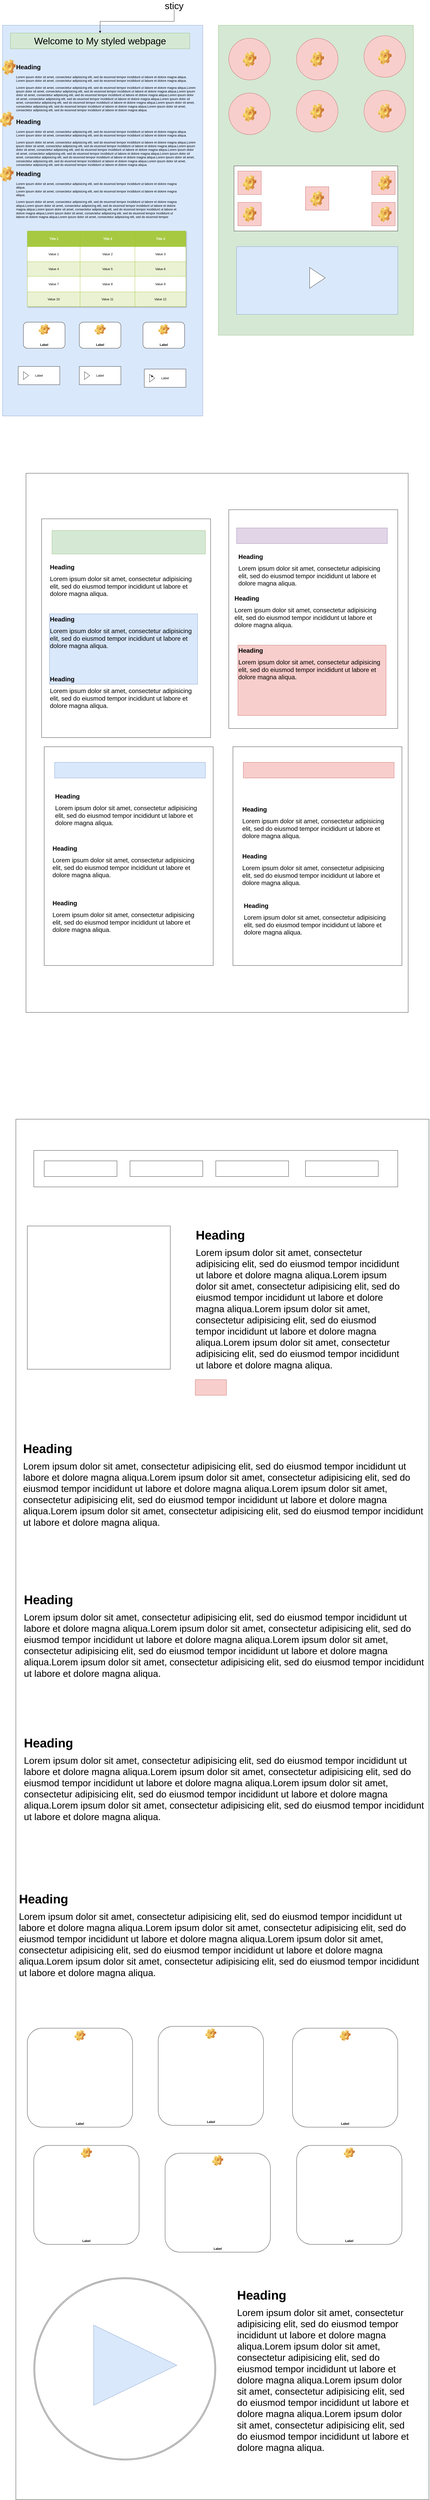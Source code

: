 <mxfile version="24.8.3">
  <diagram name="Страница — 1" id="HoLshnCDDDH5uAc-GFAD">
    <mxGraphModel dx="7170" dy="3900" grid="1" gridSize="10" guides="1" tooltips="1" connect="1" arrows="1" fold="1" page="1" pageScale="1" pageWidth="827" pageHeight="1169" math="0" shadow="0">
      <root>
        <mxCell id="0" />
        <mxCell id="1" parent="0" />
        <mxCell id="HFtfVX_ovQ1HP7ZbWY39-1" value="" style="rounded=0;whiteSpace=wrap;html=1;fillColor=#dae8fc;strokeColor=#6c8ebf;" parent="1" vertex="1">
          <mxGeometry x="30" y="120" width="770" height="1500" as="geometry" />
        </mxCell>
        <mxCell id="HFtfVX_ovQ1HP7ZbWY39-2" value="&lt;font style=&quot;font-size: 36px;&quot;&gt;Welcome to My styled webpage&lt;/font&gt;" style="rounded=0;whiteSpace=wrap;html=1;fillColor=#d5e8d4;strokeColor=#82b366;" parent="1" vertex="1">
          <mxGeometry x="60" y="150" width="690" height="60" as="geometry" />
        </mxCell>
        <mxCell id="HFtfVX_ovQ1HP7ZbWY39-3" value="&lt;h1 style=&quot;margin-top: 0px;&quot;&gt;Heading&lt;/h1&gt;&lt;p&gt;Lorem ipsum dolor sit amet, consectetur adipisicing elit, sed do eiusmod tempor incididunt ut labore et dolore magna aliqua.&lt;br&gt;Lorem ipsum dolor sit amet, consectetur adipisicing elit, sed do eiusmod tempor incididunt ut labore et dolore magna aliqua.&lt;/p&gt;&lt;p&gt;Lorem ipsum dolor sit amet, consectetur adipisicing elit, sed do eiusmod tempor incididunt ut labore et dolore magna aliqua.&lt;span style=&quot;background-color: initial;&quot;&gt;Lorem ipsum dolor sit amet, consectetur adipisicing elit, sed do eiusmod tempor incididunt ut labore et dolore magna aliqua.&lt;/span&gt;&lt;span style=&quot;background-color: initial;&quot;&gt;Lorem ipsum dolor sit amet, consectetur adipisicing elit, sed do eiusmod tempor incididunt ut labore et dolore magna aliqua.&lt;/span&gt;&lt;span style=&quot;background-color: initial;&quot;&gt;Lorem ipsum dolor sit amet, consectetur adipisicing elit, sed do eiusmod tempor incididunt ut labore et dolore magna aliqua.&lt;/span&gt;&lt;span style=&quot;background-color: initial;&quot;&gt;Lorem ipsum dolor sit amet, consectetur adipisicing elit, sed do eiusmod tempor incididunt ut labore et dolore magna aliqua.&lt;/span&gt;&lt;span style=&quot;background-color: initial;&quot;&gt;Lorem ipsum dolor sit amet, consectetur adipisicing elit, sed do eiusmod tempor incididunt ut labore et dolore magna aliqua.&lt;/span&gt;&lt;span style=&quot;background-color: initial;&quot;&gt;Lorem ipsum dolor sit amet, consectetur adipisicing elit, sed do eiusmod tempor incididunt ut labore et dolore magna aliqua.&lt;/span&gt;&lt;/p&gt;" style="text;html=1;whiteSpace=wrap;overflow=hidden;rounded=0;" parent="1" vertex="1">
          <mxGeometry x="80" y="260" width="700" height="190" as="geometry" />
        </mxCell>
        <mxCell id="HFtfVX_ovQ1HP7ZbWY39-4" value="&lt;h1 style=&quot;margin-top: 0px;&quot;&gt;Heading&lt;/h1&gt;&lt;p&gt;Lorem ipsum dolor sit amet, consectetur adipisicing elit, sed do eiusmod tempor incididunt ut labore et dolore magna aliqua.&lt;br&gt;Lorem ipsum dolor sit amet, consectetur adipisicing elit, sed do eiusmod tempor incididunt ut labore et dolore magna aliqua.&lt;/p&gt;&lt;p&gt;Lorem ipsum dolor sit amet, consectetur adipisicing elit, sed do eiusmod tempor incididunt ut labore et dolore magna aliqua.&lt;span style=&quot;background-color: initial;&quot;&gt;Lorem ipsum dolor sit amet, consectetur adipisicing elit, sed do eiusmod tempor incididunt ut labore et dolore magna aliqua.&lt;/span&gt;&lt;span style=&quot;background-color: initial;&quot;&gt;Lorem ipsum dolor sit amet, consectetur adipisicing elit, sed do eiusmod tempor incididunt ut labore et dolore magna aliqua.&lt;/span&gt;&lt;span style=&quot;background-color: initial;&quot;&gt;Lorem ipsum dolor sit amet, consectetur adipisicing elit, sed do eiusmod tempor incididunt ut labore et dolore magna aliqua.&lt;/span&gt;&lt;span style=&quot;background-color: initial;&quot;&gt;Lorem ipsum dolor sit amet, consectetur adipisicing elit, sed do eiusmod tempor incididunt ut labore et dolore magna aliqua.&lt;/span&gt;&lt;span style=&quot;background-color: initial;&quot;&gt;Lorem ipsum dolor sit amet, consectetur adipisicing elit, sed do eiusmod tempor incididunt ut labore et dolore magna aliqua.&lt;/span&gt;&lt;span style=&quot;background-color: initial;&quot;&gt;Lorem ipsum dolor sit amet, consectetur adipisicing elit, sed do eiusmod tempor incididunt ut labore et dolore magna aliqua.&lt;/span&gt;&lt;/p&gt;" style="text;html=1;whiteSpace=wrap;overflow=hidden;rounded=0;" parent="1" vertex="1">
          <mxGeometry x="80" y="470" width="700" height="190" as="geometry" />
        </mxCell>
        <mxCell id="HFtfVX_ovQ1HP7ZbWY39-5" value="&lt;h1 style=&quot;margin-top: 0px;&quot;&gt;Heading&lt;/h1&gt;&lt;p&gt;Lorem ipsum dolor sit amet, consectetur adipisicing elit, sed do eiusmod tempor incididunt ut labore et dolore magna aliqua.&lt;br&gt;Lorem ipsum dolor sit amet, consectetur adipisicing elit, sed do eiusmod tempor incididunt ut labore et dolore magna aliqua.&lt;/p&gt;&lt;p&gt;Lorem ipsum dolor sit amet, consectetur adipisicing elit, sed do eiusmod tempor incididunt ut labore et dolore magna aliqua.&lt;span style=&quot;background-color: initial;&quot;&gt;Lorem ipsum dolor sit amet, consectetur adipisicing elit, sed do eiusmod tempor incididunt ut labore et dolore magna aliqua.&lt;/span&gt;&lt;span style=&quot;background-color: initial;&quot;&gt;Lorem ipsum dolor sit amet, consectetur adipisicing elit, sed do eiusmod tempor incididunt ut labore et dolore magna aliqua.&lt;/span&gt;&lt;span style=&quot;background-color: initial;&quot;&gt;Lorem ipsum dolor sit amet, consectetur adipisicing elit, sed do eiusmod tempor incididunt ut labore et dolore magna aliqua.&lt;/span&gt;&lt;span style=&quot;background-color: initial;&quot;&gt;Lorem ipsum dolor sit amet, consectetur adipisicing elit, sed do eiusmod tempor incididunt ut labore et dolore magna aliqua.&lt;/span&gt;&lt;span style=&quot;background-color: initial;&quot;&gt;Lorem ipsum dolor sit amet, consectetur adipisicing elit, sed do eiusmod tempor incididunt ut labore et dolore magna aliqua.&lt;/span&gt;&lt;span style=&quot;background-color: initial;&quot;&gt;Lorem ipsum dolor sit amet, consectetur adipisicing elit, sed do eiusmod tempor incididunt ut labore et dolore magna aliqua.&lt;/span&gt;&lt;/p&gt;" style="text;html=1;whiteSpace=wrap;overflow=hidden;rounded=0;" parent="1" vertex="1">
          <mxGeometry x="80" y="670" width="630" height="190" as="geometry" />
        </mxCell>
        <mxCell id="HFtfVX_ovQ1HP7ZbWY39-6" value="" style="shape=image;html=1;verticalLabelPosition=bottom;verticalAlign=top;imageAspect=1;aspect=fixed;image=img/clipart/Gear_128x128.png" parent="1" vertex="1">
          <mxGeometry x="28" y="250" width="52" height="61" as="geometry" />
        </mxCell>
        <mxCell id="HFtfVX_ovQ1HP7ZbWY39-7" value="" style="shape=image;html=1;verticalLabelPosition=bottom;verticalAlign=top;imageAspect=1;aspect=fixed;image=img/clipart/Gear_128x128.png" parent="1" vertex="1">
          <mxGeometry x="20" y="450" width="52" height="61" as="geometry" />
        </mxCell>
        <mxCell id="HFtfVX_ovQ1HP7ZbWY39-8" value="" style="shape=image;html=1;verticalLabelPosition=bottom;verticalAlign=top;imageAspect=1;aspect=fixed;image=img/clipart/Gear_128x128.png" parent="1" vertex="1">
          <mxGeometry x="20" y="660" width="52" height="61" as="geometry" />
        </mxCell>
        <mxCell id="HFtfVX_ovQ1HP7ZbWY39-9" value="Assets" style="childLayout=tableLayout;recursiveResize=0;strokeColor=#98bf21;fillColor=#A7C942;shadow=1;" parent="1" vertex="1">
          <mxGeometry x="125" y="910" width="610" height="290" as="geometry" />
        </mxCell>
        <mxCell id="HFtfVX_ovQ1HP7ZbWY39-10" style="shape=tableRow;horizontal=0;startSize=0;swimlaneHead=0;swimlaneBody=0;top=0;left=0;bottom=0;right=0;dropTarget=0;collapsible=0;recursiveResize=0;expand=0;fontStyle=0;strokeColor=inherit;fillColor=#ffffff;" parent="HFtfVX_ovQ1HP7ZbWY39-9" vertex="1">
          <mxGeometry width="610" height="60" as="geometry" />
        </mxCell>
        <mxCell id="HFtfVX_ovQ1HP7ZbWY39-11" value="Title 1" style="connectable=0;recursiveResize=0;strokeColor=inherit;fillColor=#A7C942;align=center;fontStyle=1;fontColor=#FFFFFF;html=1;" parent="HFtfVX_ovQ1HP7ZbWY39-10" vertex="1">
          <mxGeometry width="203" height="60" as="geometry">
            <mxRectangle width="203" height="60" as="alternateBounds" />
          </mxGeometry>
        </mxCell>
        <mxCell id="HFtfVX_ovQ1HP7ZbWY39-12" value="Title 2" style="connectable=0;recursiveResize=0;strokeColor=inherit;fillColor=#A7C942;align=center;fontStyle=1;fontColor=#FFFFFF;html=1;" parent="HFtfVX_ovQ1HP7ZbWY39-10" vertex="1">
          <mxGeometry x="203" width="211" height="60" as="geometry">
            <mxRectangle width="211" height="60" as="alternateBounds" />
          </mxGeometry>
        </mxCell>
        <mxCell id="HFtfVX_ovQ1HP7ZbWY39-13" value="Title 3" style="connectable=0;recursiveResize=0;strokeColor=inherit;fillColor=#A7C942;align=center;fontStyle=1;fontColor=#FFFFFF;html=1;" parent="HFtfVX_ovQ1HP7ZbWY39-10" vertex="1">
          <mxGeometry x="414" width="196" height="60" as="geometry">
            <mxRectangle width="196" height="60" as="alternateBounds" />
          </mxGeometry>
        </mxCell>
        <mxCell id="HFtfVX_ovQ1HP7ZbWY39-14" value="" style="shape=tableRow;horizontal=0;startSize=0;swimlaneHead=0;swimlaneBody=0;top=0;left=0;bottom=0;right=0;dropTarget=0;collapsible=0;recursiveResize=0;expand=0;fontStyle=0;strokeColor=inherit;fillColor=#ffffff;" parent="HFtfVX_ovQ1HP7ZbWY39-9" vertex="1">
          <mxGeometry y="60" width="610" height="58" as="geometry" />
        </mxCell>
        <mxCell id="HFtfVX_ovQ1HP7ZbWY39-15" value="Value 1" style="connectable=0;recursiveResize=0;strokeColor=inherit;fillColor=inherit;align=center;whiteSpace=wrap;html=1;" parent="HFtfVX_ovQ1HP7ZbWY39-14" vertex="1">
          <mxGeometry width="203" height="58" as="geometry">
            <mxRectangle width="203" height="58" as="alternateBounds" />
          </mxGeometry>
        </mxCell>
        <mxCell id="HFtfVX_ovQ1HP7ZbWY39-16" value="Value 2" style="connectable=0;recursiveResize=0;strokeColor=inherit;fillColor=inherit;align=center;whiteSpace=wrap;html=1;" parent="HFtfVX_ovQ1HP7ZbWY39-14" vertex="1">
          <mxGeometry x="203" width="211" height="58" as="geometry">
            <mxRectangle width="211" height="58" as="alternateBounds" />
          </mxGeometry>
        </mxCell>
        <mxCell id="HFtfVX_ovQ1HP7ZbWY39-17" value="Value 3" style="connectable=0;recursiveResize=0;strokeColor=inherit;fillColor=inherit;align=center;whiteSpace=wrap;html=1;" parent="HFtfVX_ovQ1HP7ZbWY39-14" vertex="1">
          <mxGeometry x="414" width="196" height="58" as="geometry">
            <mxRectangle width="196" height="58" as="alternateBounds" />
          </mxGeometry>
        </mxCell>
        <mxCell id="HFtfVX_ovQ1HP7ZbWY39-18" value="" style="shape=tableRow;horizontal=0;startSize=0;swimlaneHead=0;swimlaneBody=0;top=0;left=0;bottom=0;right=0;dropTarget=0;collapsible=0;recursiveResize=0;expand=0;fontStyle=1;strokeColor=inherit;fillColor=#EAF2D3;" parent="HFtfVX_ovQ1HP7ZbWY39-9" vertex="1">
          <mxGeometry y="118" width="610" height="56" as="geometry" />
        </mxCell>
        <mxCell id="HFtfVX_ovQ1HP7ZbWY39-19" value="Value 4" style="connectable=0;recursiveResize=0;strokeColor=inherit;fillColor=inherit;whiteSpace=wrap;html=1;" parent="HFtfVX_ovQ1HP7ZbWY39-18" vertex="1">
          <mxGeometry width="203" height="56" as="geometry">
            <mxRectangle width="203" height="56" as="alternateBounds" />
          </mxGeometry>
        </mxCell>
        <mxCell id="HFtfVX_ovQ1HP7ZbWY39-20" value="Value 5" style="connectable=0;recursiveResize=0;strokeColor=inherit;fillColor=inherit;whiteSpace=wrap;html=1;" parent="HFtfVX_ovQ1HP7ZbWY39-18" vertex="1">
          <mxGeometry x="203" width="211" height="56" as="geometry">
            <mxRectangle width="211" height="56" as="alternateBounds" />
          </mxGeometry>
        </mxCell>
        <mxCell id="HFtfVX_ovQ1HP7ZbWY39-21" value="Value 6" style="connectable=0;recursiveResize=0;strokeColor=inherit;fillColor=inherit;whiteSpace=wrap;html=1;" parent="HFtfVX_ovQ1HP7ZbWY39-18" vertex="1">
          <mxGeometry x="414" width="196" height="56" as="geometry">
            <mxRectangle width="196" height="56" as="alternateBounds" />
          </mxGeometry>
        </mxCell>
        <mxCell id="HFtfVX_ovQ1HP7ZbWY39-22" value="" style="shape=tableRow;horizontal=0;startSize=0;swimlaneHead=0;swimlaneBody=0;top=0;left=0;bottom=0;right=0;dropTarget=0;collapsible=0;recursiveResize=0;expand=0;fontStyle=0;strokeColor=inherit;fillColor=#ffffff;" parent="HFtfVX_ovQ1HP7ZbWY39-9" vertex="1">
          <mxGeometry y="174" width="610" height="60" as="geometry" />
        </mxCell>
        <mxCell id="HFtfVX_ovQ1HP7ZbWY39-23" value="Value 7" style="connectable=0;recursiveResize=0;strokeColor=inherit;fillColor=inherit;fontStyle=0;align=center;whiteSpace=wrap;html=1;" parent="HFtfVX_ovQ1HP7ZbWY39-22" vertex="1">
          <mxGeometry width="203" height="60" as="geometry">
            <mxRectangle width="203" height="60" as="alternateBounds" />
          </mxGeometry>
        </mxCell>
        <mxCell id="HFtfVX_ovQ1HP7ZbWY39-24" value="Value 8" style="connectable=0;recursiveResize=0;strokeColor=inherit;fillColor=inherit;fontStyle=0;align=center;whiteSpace=wrap;html=1;" parent="HFtfVX_ovQ1HP7ZbWY39-22" vertex="1">
          <mxGeometry x="203" width="211" height="60" as="geometry">
            <mxRectangle width="211" height="60" as="alternateBounds" />
          </mxGeometry>
        </mxCell>
        <mxCell id="HFtfVX_ovQ1HP7ZbWY39-25" value="Value 9" style="connectable=0;recursiveResize=0;strokeColor=inherit;fillColor=inherit;fontStyle=0;align=center;whiteSpace=wrap;html=1;" parent="HFtfVX_ovQ1HP7ZbWY39-22" vertex="1">
          <mxGeometry x="414" width="196" height="60" as="geometry">
            <mxRectangle width="196" height="60" as="alternateBounds" />
          </mxGeometry>
        </mxCell>
        <mxCell id="HFtfVX_ovQ1HP7ZbWY39-26" value="" style="shape=tableRow;horizontal=0;startSize=0;swimlaneHead=0;swimlaneBody=0;top=0;left=0;bottom=0;right=0;dropTarget=0;collapsible=0;recursiveResize=0;expand=0;fontStyle=1;strokeColor=inherit;fillColor=#EAF2D3;" parent="HFtfVX_ovQ1HP7ZbWY39-9" vertex="1">
          <mxGeometry y="234" width="610" height="56" as="geometry" />
        </mxCell>
        <mxCell id="HFtfVX_ovQ1HP7ZbWY39-27" value="Value 10" style="connectable=0;recursiveResize=0;strokeColor=inherit;fillColor=inherit;whiteSpace=wrap;html=1;" parent="HFtfVX_ovQ1HP7ZbWY39-26" vertex="1">
          <mxGeometry width="203" height="56" as="geometry">
            <mxRectangle width="203" height="56" as="alternateBounds" />
          </mxGeometry>
        </mxCell>
        <mxCell id="HFtfVX_ovQ1HP7ZbWY39-28" value="Value 11" style="connectable=0;recursiveResize=0;strokeColor=inherit;fillColor=inherit;whiteSpace=wrap;html=1;" parent="HFtfVX_ovQ1HP7ZbWY39-26" vertex="1">
          <mxGeometry x="203" width="211" height="56" as="geometry">
            <mxRectangle width="211" height="56" as="alternateBounds" />
          </mxGeometry>
        </mxCell>
        <mxCell id="HFtfVX_ovQ1HP7ZbWY39-29" value="Value 12" style="connectable=0;recursiveResize=0;strokeColor=inherit;fillColor=inherit;whiteSpace=wrap;html=1;" parent="HFtfVX_ovQ1HP7ZbWY39-26" vertex="1">
          <mxGeometry x="414" width="196" height="56" as="geometry">
            <mxRectangle width="196" height="56" as="alternateBounds" />
          </mxGeometry>
        </mxCell>
        <mxCell id="HFtfVX_ovQ1HP7ZbWY39-30" value="Label" style="label;whiteSpace=wrap;html=1;align=center;verticalAlign=bottom;spacingLeft=0;spacingBottom=4;imageAlign=center;imageVerticalAlign=top;image=img/clipart/Gear_128x128.png" parent="1" vertex="1">
          <mxGeometry x="110" y="1260" width="160" height="100" as="geometry" />
        </mxCell>
        <mxCell id="HFtfVX_ovQ1HP7ZbWY39-31" value="Label" style="label;whiteSpace=wrap;html=1;align=center;verticalAlign=bottom;spacingLeft=0;spacingBottom=4;imageAlign=center;imageVerticalAlign=top;image=img/clipart/Gear_128x128.png" parent="1" vertex="1">
          <mxGeometry x="325" y="1260" width="160" height="100" as="geometry" />
        </mxCell>
        <mxCell id="HFtfVX_ovQ1HP7ZbWY39-32" value="Label" style="label;whiteSpace=wrap;html=1;align=center;verticalAlign=bottom;spacingLeft=0;spacingBottom=4;imageAlign=center;imageVerticalAlign=top;image=img/clipart/Gear_128x128.png" parent="1" vertex="1">
          <mxGeometry x="570" y="1260" width="160" height="100" as="geometry" />
        </mxCell>
        <mxCell id="HFtfVX_ovQ1HP7ZbWY39-33" value="Label" style="html=1;whiteSpace=wrap;container=1;recursiveResize=0;collapsible=0;" parent="1" vertex="1">
          <mxGeometry x="90" y="1430" width="160" height="70" as="geometry" />
        </mxCell>
        <mxCell id="HFtfVX_ovQ1HP7ZbWY39-34" value="" style="triangle;html=1;whiteSpace=wrap;" parent="HFtfVX_ovQ1HP7ZbWY39-33" vertex="1">
          <mxGeometry x="20" y="20" width="20" height="30" as="geometry" />
        </mxCell>
        <mxCell id="HFtfVX_ovQ1HP7ZbWY39-35" value="Label" style="html=1;whiteSpace=wrap;container=1;recursiveResize=0;collapsible=0;" parent="1" vertex="1">
          <mxGeometry x="325" y="1430" width="160" height="70" as="geometry" />
        </mxCell>
        <mxCell id="HFtfVX_ovQ1HP7ZbWY39-36" value="" style="triangle;html=1;whiteSpace=wrap;" parent="HFtfVX_ovQ1HP7ZbWY39-35" vertex="1">
          <mxGeometry x="20" y="20" width="20" height="30" as="geometry" />
        </mxCell>
        <mxCell id="HFtfVX_ovQ1HP7ZbWY39-37" value="Label" style="html=1;whiteSpace=wrap;container=1;recursiveResize=0;collapsible=0;" parent="1" vertex="1">
          <mxGeometry x="575" y="1440" width="160" height="70" as="geometry" />
        </mxCell>
        <mxCell id="HFtfVX_ovQ1HP7ZbWY39-38" value="" style="triangle;html=1;whiteSpace=wrap;" parent="HFtfVX_ovQ1HP7ZbWY39-37" vertex="1">
          <mxGeometry x="20" y="20" width="20" height="30" as="geometry" />
        </mxCell>
        <mxCell id="HFtfVX_ovQ1HP7ZbWY39-65" style="edgeStyle=orthogonalEdgeStyle;rounded=0;orthogonalLoop=1;jettySize=auto;html=1;exitX=0.5;exitY=0;exitDx=0;exitDy=0;entryX=0.219;entryY=0.392;entryDx=0;entryDy=0;entryPerimeter=0;" parent="HFtfVX_ovQ1HP7ZbWY39-37" source="HFtfVX_ovQ1HP7ZbWY39-38" target="HFtfVX_ovQ1HP7ZbWY39-37" edge="1">
          <mxGeometry relative="1" as="geometry" />
        </mxCell>
        <mxCell id="HFtfVX_ovQ1HP7ZbWY39-39" value="" style="rounded=0;whiteSpace=wrap;html=1;fillColor=#d5e8d4;strokeColor=#82b366;" parent="1" vertex="1">
          <mxGeometry x="860" y="120" width="750" height="1190" as="geometry" />
        </mxCell>
        <mxCell id="HFtfVX_ovQ1HP7ZbWY39-40" value="" style="ellipse;whiteSpace=wrap;html=1;aspect=fixed;fillColor=#f8cecc;strokeColor=#b85450;" parent="1" vertex="1">
          <mxGeometry x="900" y="170" width="160" height="160" as="geometry" />
        </mxCell>
        <mxCell id="HFtfVX_ovQ1HP7ZbWY39-41" value="" style="ellipse;whiteSpace=wrap;html=1;aspect=fixed;fillColor=#f8cecc;strokeColor=#b85450;" parent="1" vertex="1">
          <mxGeometry x="900" y="380" width="160" height="160" as="geometry" />
        </mxCell>
        <mxCell id="HFtfVX_ovQ1HP7ZbWY39-42" value="" style="ellipse;whiteSpace=wrap;html=1;aspect=fixed;fillColor=#f8cecc;strokeColor=#b85450;" parent="1" vertex="1">
          <mxGeometry x="1160.5" y="170" width="160" height="160" as="geometry" />
        </mxCell>
        <mxCell id="HFtfVX_ovQ1HP7ZbWY39-43" value="" style="ellipse;whiteSpace=wrap;html=1;aspect=fixed;fillColor=#f8cecc;strokeColor=#b85450;" parent="1" vertex="1">
          <mxGeometry x="1420" y="160" width="160" height="160" as="geometry" />
        </mxCell>
        <mxCell id="HFtfVX_ovQ1HP7ZbWY39-44" value="" style="ellipse;whiteSpace=wrap;html=1;aspect=fixed;fillColor=#f8cecc;strokeColor=#b85450;" parent="1" vertex="1">
          <mxGeometry x="1160" y="370" width="160" height="160" as="geometry" />
        </mxCell>
        <mxCell id="HFtfVX_ovQ1HP7ZbWY39-45" value="" style="ellipse;whiteSpace=wrap;html=1;aspect=fixed;fillColor=#f8cecc;strokeColor=#b85450;" parent="1" vertex="1">
          <mxGeometry x="1420" y="370" width="160" height="160" as="geometry" />
        </mxCell>
        <mxCell id="HFtfVX_ovQ1HP7ZbWY39-46" value="" style="shape=image;html=1;verticalLabelPosition=bottom;verticalAlign=top;imageAspect=1;aspect=fixed;image=img/clipart/Gear_128x128.png" parent="1" vertex="1">
          <mxGeometry x="954" y="219.5" width="52" height="61" as="geometry" />
        </mxCell>
        <mxCell id="HFtfVX_ovQ1HP7ZbWY39-47" value="" style="shape=image;html=1;verticalLabelPosition=bottom;verticalAlign=top;imageAspect=1;aspect=fixed;image=img/clipart/Gear_128x128.png" parent="1" vertex="1">
          <mxGeometry x="1214" y="219.5" width="52" height="61" as="geometry" />
        </mxCell>
        <mxCell id="HFtfVX_ovQ1HP7ZbWY39-48" value="" style="shape=image;html=1;verticalLabelPosition=bottom;verticalAlign=top;imageAspect=1;aspect=fixed;image=img/clipart/Gear_128x128.png" parent="1" vertex="1">
          <mxGeometry x="1474" y="210.5" width="52" height="61" as="geometry" />
        </mxCell>
        <mxCell id="HFtfVX_ovQ1HP7ZbWY39-49" value="" style="shape=image;html=1;verticalLabelPosition=bottom;verticalAlign=top;imageAspect=1;aspect=fixed;image=img/clipart/Gear_128x128.png" parent="1" vertex="1">
          <mxGeometry x="954" y="429.5" width="52" height="61" as="geometry" />
        </mxCell>
        <mxCell id="HFtfVX_ovQ1HP7ZbWY39-50" value="" style="shape=image;html=1;verticalLabelPosition=bottom;verticalAlign=top;imageAspect=1;aspect=fixed;image=img/clipart/Gear_128x128.png" parent="1" vertex="1">
          <mxGeometry x="1214" y="419.5" width="52" height="61" as="geometry" />
        </mxCell>
        <mxCell id="HFtfVX_ovQ1HP7ZbWY39-51" value="" style="shape=image;html=1;verticalLabelPosition=bottom;verticalAlign=top;imageAspect=1;aspect=fixed;image=img/clipart/Gear_128x128.png" parent="1" vertex="1">
          <mxGeometry x="1474" y="419.5" width="52" height="61" as="geometry" />
        </mxCell>
        <mxCell id="HFtfVX_ovQ1HP7ZbWY39-52" value="" style="rounded=0;whiteSpace=wrap;html=1;" parent="1" vertex="1">
          <mxGeometry x="920" y="660" width="630" height="250" as="geometry" />
        </mxCell>
        <mxCell id="HFtfVX_ovQ1HP7ZbWY39-53" value="" style="rounded=0;whiteSpace=wrap;html=1;fillColor=#f8cecc;strokeColor=#b85450;" parent="1" vertex="1">
          <mxGeometry x="935" y="680" width="90" height="90" as="geometry" />
        </mxCell>
        <mxCell id="HFtfVX_ovQ1HP7ZbWY39-54" value="" style="rounded=0;whiteSpace=wrap;html=1;fillColor=#f8cecc;strokeColor=#b85450;" parent="1" vertex="1">
          <mxGeometry x="1450" y="680" width="90" height="90" as="geometry" />
        </mxCell>
        <mxCell id="HFtfVX_ovQ1HP7ZbWY39-55" value="" style="rounded=0;whiteSpace=wrap;html=1;fillColor=#f8cecc;strokeColor=#b85450;" parent="1" vertex="1">
          <mxGeometry x="935" y="800" width="90" height="90" as="geometry" />
        </mxCell>
        <mxCell id="HFtfVX_ovQ1HP7ZbWY39-56" value="" style="rounded=0;whiteSpace=wrap;html=1;fillColor=#f8cecc;strokeColor=#b85450;" parent="1" vertex="1">
          <mxGeometry x="1450" y="800" width="90" height="90" as="geometry" />
        </mxCell>
        <mxCell id="HFtfVX_ovQ1HP7ZbWY39-57" value="" style="rounded=0;whiteSpace=wrap;html=1;fillColor=#f8cecc;strokeColor=#b85450;" parent="1" vertex="1">
          <mxGeometry x="1195" y="740" width="90" height="90" as="geometry" />
        </mxCell>
        <mxCell id="HFtfVX_ovQ1HP7ZbWY39-58" value="" style="shape=image;html=1;verticalLabelPosition=bottom;verticalAlign=top;imageAspect=1;aspect=fixed;image=img/clipart/Gear_128x128.png" parent="1" vertex="1">
          <mxGeometry x="954" y="694.5" width="52" height="61" as="geometry" />
        </mxCell>
        <mxCell id="HFtfVX_ovQ1HP7ZbWY39-59" value="" style="shape=image;html=1;verticalLabelPosition=bottom;verticalAlign=top;imageAspect=1;aspect=fixed;image=img/clipart/Gear_128x128.png" parent="1" vertex="1">
          <mxGeometry x="1474" y="694.5" width="52" height="61" as="geometry" />
        </mxCell>
        <mxCell id="HFtfVX_ovQ1HP7ZbWY39-60" value="" style="shape=image;html=1;verticalLabelPosition=bottom;verticalAlign=top;imageAspect=1;aspect=fixed;image=img/clipart/Gear_128x128.png" parent="1" vertex="1">
          <mxGeometry x="954" y="814.5" width="52" height="61" as="geometry" />
        </mxCell>
        <mxCell id="HFtfVX_ovQ1HP7ZbWY39-61" value="" style="shape=image;html=1;verticalLabelPosition=bottom;verticalAlign=top;imageAspect=1;aspect=fixed;image=img/clipart/Gear_128x128.png" parent="1" vertex="1">
          <mxGeometry x="1474" y="814.5" width="52" height="61" as="geometry" />
        </mxCell>
        <mxCell id="HFtfVX_ovQ1HP7ZbWY39-62" value="" style="shape=image;html=1;verticalLabelPosition=bottom;verticalAlign=top;imageAspect=1;aspect=fixed;image=img/clipart/Gear_128x128.png" parent="1" vertex="1">
          <mxGeometry x="1214" y="755.5" width="52" height="61" as="geometry" />
        </mxCell>
        <mxCell id="HFtfVX_ovQ1HP7ZbWY39-64" style="edgeStyle=orthogonalEdgeStyle;rounded=0;orthogonalLoop=1;jettySize=auto;html=1;" parent="1" source="HFtfVX_ovQ1HP7ZbWY39-63" target="HFtfVX_ovQ1HP7ZbWY39-2" edge="1">
          <mxGeometry relative="1" as="geometry" />
        </mxCell>
        <mxCell id="HFtfVX_ovQ1HP7ZbWY39-63" value="&lt;font style=&quot;font-size: 36px;&quot;&gt;sticy&lt;/font&gt;" style="text;html=1;align=center;verticalAlign=middle;whiteSpace=wrap;rounded=0;" parent="1" vertex="1">
          <mxGeometry x="660" y="30" width="60" height="30" as="geometry" />
        </mxCell>
        <mxCell id="HFtfVX_ovQ1HP7ZbWY39-66" value="" style="rounded=0;whiteSpace=wrap;html=1;fillColor=#dae8fc;strokeColor=#6c8ebf;" parent="1" vertex="1">
          <mxGeometry x="930" y="970" width="620" height="260" as="geometry" />
        </mxCell>
        <mxCell id="HFtfVX_ovQ1HP7ZbWY39-67" value="" style="triangle;whiteSpace=wrap;html=1;" parent="1" vertex="1">
          <mxGeometry x="1211" y="1050" width="60" height="80" as="geometry" />
        </mxCell>
        <mxCell id="SUSWmpNyNVEJPsFfWAn5-1" value="" style="rounded=0;whiteSpace=wrap;html=1;" vertex="1" parent="1">
          <mxGeometry x="120" y="1840" width="1470" height="2070" as="geometry" />
        </mxCell>
        <mxCell id="SUSWmpNyNVEJPsFfWAn5-2" value="" style="rounded=0;whiteSpace=wrap;html=1;" vertex="1" parent="1">
          <mxGeometry x="180" y="2015" width="650" height="840" as="geometry" />
        </mxCell>
        <mxCell id="SUSWmpNyNVEJPsFfWAn5-3" value="" style="rounded=0;whiteSpace=wrap;html=1;" vertex="1" parent="1">
          <mxGeometry x="900" y="1980" width="650" height="840" as="geometry" />
        </mxCell>
        <mxCell id="SUSWmpNyNVEJPsFfWAn5-4" value="" style="rounded=0;whiteSpace=wrap;html=1;" vertex="1" parent="1">
          <mxGeometry x="190" y="2890" width="650" height="840" as="geometry" />
        </mxCell>
        <mxCell id="SUSWmpNyNVEJPsFfWAn5-5" value="" style="rounded=0;whiteSpace=wrap;html=1;" vertex="1" parent="1">
          <mxGeometry x="916" y="2890" width="650" height="840" as="geometry" />
        </mxCell>
        <mxCell id="SUSWmpNyNVEJPsFfWAn5-6" value="&lt;h1 style=&quot;margin-top: 0px;&quot;&gt;Heading&lt;/h1&gt;&lt;p&gt;&lt;font style=&quot;font-size: 24px;&quot;&gt;Lorem ipsum dolor sit amet, consectetur adipisicing elit, sed do eiusmod tempor incididunt ut labore et dolore magna aliqua.&lt;/font&gt;&lt;/p&gt;" style="text;html=1;whiteSpace=wrap;overflow=hidden;rounded=0;" vertex="1" parent="1">
          <mxGeometry x="210" y="2180" width="570" height="270" as="geometry" />
        </mxCell>
        <mxCell id="SUSWmpNyNVEJPsFfWAn5-7" value="&lt;h1 style=&quot;margin-top: 0px;&quot;&gt;Heading&lt;/h1&gt;&lt;p&gt;&lt;font style=&quot;font-size: 24px;&quot;&gt;Lorem ipsum dolor sit amet, consectetur adipisicing elit, sed do eiusmod tempor incididunt ut labore et dolore magna aliqua.&lt;/font&gt;&lt;/p&gt;" style="text;html=1;whiteSpace=wrap;overflow=hidden;rounded=0;fillColor=#dae8fc;strokeColor=#6c8ebf;" vertex="1" parent="1">
          <mxGeometry x="210" y="2380" width="570" height="270" as="geometry" />
        </mxCell>
        <mxCell id="SUSWmpNyNVEJPsFfWAn5-8" value="&lt;h1 style=&quot;margin-top: 0px;&quot;&gt;Heading&lt;/h1&gt;&lt;p&gt;&lt;font style=&quot;font-size: 24px;&quot;&gt;Lorem ipsum dolor sit amet, consectetur adipisicing elit, sed do eiusmod tempor incididunt ut labore et dolore magna aliqua.&lt;/font&gt;&lt;/p&gt;" style="text;html=1;whiteSpace=wrap;overflow=hidden;rounded=0;" vertex="1" parent="1">
          <mxGeometry x="210" y="2610" width="570" height="270" as="geometry" />
        </mxCell>
        <mxCell id="SUSWmpNyNVEJPsFfWAn5-10" value="" style="rounded=0;whiteSpace=wrap;html=1;fillColor=#d5e8d4;strokeColor=#82b366;" vertex="1" parent="1">
          <mxGeometry x="220" y="2060" width="590" height="90" as="geometry" />
        </mxCell>
        <mxCell id="SUSWmpNyNVEJPsFfWAn5-11" value="&lt;h1 style=&quot;margin-top: 0px;&quot;&gt;Heading&lt;/h1&gt;&lt;p&gt;&lt;font style=&quot;font-size: 24px;&quot;&gt;Lorem ipsum dolor sit amet, consectetur adipisicing elit, sed do eiusmod tempor incididunt ut labore et dolore magna aliqua.&lt;/font&gt;&lt;/p&gt;" style="text;html=1;whiteSpace=wrap;overflow=hidden;rounded=0;" vertex="1" parent="1">
          <mxGeometry x="935" y="2140" width="570" height="270" as="geometry" />
        </mxCell>
        <mxCell id="SUSWmpNyNVEJPsFfWAn5-12" value="&lt;h1 style=&quot;margin-top: 0px;&quot;&gt;Heading&lt;/h1&gt;&lt;p&gt;&lt;font style=&quot;font-size: 24px;&quot;&gt;Lorem ipsum dolor sit amet, consectetur adipisicing elit, sed do eiusmod tempor incididunt ut labore et dolore magna aliqua.&lt;/font&gt;&lt;/p&gt;" style="text;html=1;whiteSpace=wrap;overflow=hidden;rounded=0;" vertex="1" parent="1">
          <mxGeometry x="920" y="2300" width="570" height="270" as="geometry" />
        </mxCell>
        <mxCell id="SUSWmpNyNVEJPsFfWAn5-13" value="&lt;h1 style=&quot;margin-top: 0px;&quot;&gt;Heading&lt;/h1&gt;&lt;p&gt;&lt;font style=&quot;font-size: 24px;&quot;&gt;Lorem ipsum dolor sit amet, consectetur adipisicing elit, sed do eiusmod tempor incididunt ut labore et dolore magna aliqua.&lt;/font&gt;&lt;/p&gt;" style="text;html=1;whiteSpace=wrap;overflow=hidden;rounded=0;fillColor=#f8cecc;strokeColor=#b85450;" vertex="1" parent="1">
          <mxGeometry x="935" y="2500" width="570" height="270" as="geometry" />
        </mxCell>
        <mxCell id="SUSWmpNyNVEJPsFfWAn5-14" value="" style="rounded=0;whiteSpace=wrap;html=1;fillColor=#e1d5e7;strokeColor=#9673a6;" vertex="1" parent="1">
          <mxGeometry x="930" y="2050" width="580" height="60" as="geometry" />
        </mxCell>
        <mxCell id="SUSWmpNyNVEJPsFfWAn5-15" value="" style="rounded=0;whiteSpace=wrap;html=1;fillColor=#dae8fc;strokeColor=#6c8ebf;" vertex="1" parent="1">
          <mxGeometry x="230" y="2950" width="580" height="60" as="geometry" />
        </mxCell>
        <mxCell id="SUSWmpNyNVEJPsFfWAn5-16" value="&lt;h1 style=&quot;margin-top: 0px;&quot;&gt;Heading&lt;/h1&gt;&lt;p&gt;&lt;font style=&quot;font-size: 24px;&quot;&gt;Lorem ipsum dolor sit amet, consectetur adipisicing elit, sed do eiusmod tempor incididunt ut labore et dolore magna aliqua.&lt;/font&gt;&lt;/p&gt;" style="text;html=1;whiteSpace=wrap;overflow=hidden;rounded=0;" vertex="1" parent="1">
          <mxGeometry x="230" y="3060" width="570" height="270" as="geometry" />
        </mxCell>
        <mxCell id="SUSWmpNyNVEJPsFfWAn5-17" value="&lt;h1 style=&quot;margin-top: 0px;&quot;&gt;Heading&lt;/h1&gt;&lt;p&gt;&lt;font style=&quot;font-size: 24px;&quot;&gt;Lorem ipsum dolor sit amet, consectetur adipisicing elit, sed do eiusmod tempor incididunt ut labore et dolore magna aliqua.&lt;/font&gt;&lt;/p&gt;" style="text;html=1;whiteSpace=wrap;overflow=hidden;rounded=0;" vertex="1" parent="1">
          <mxGeometry x="220" y="3260" width="570" height="270" as="geometry" />
        </mxCell>
        <mxCell id="SUSWmpNyNVEJPsFfWAn5-18" value="&lt;h1 style=&quot;margin-top: 0px;&quot;&gt;Heading&lt;/h1&gt;&lt;p&gt;&lt;font style=&quot;font-size: 24px;&quot;&gt;Lorem ipsum dolor sit amet, consectetur adipisicing elit, sed do eiusmod tempor incididunt ut labore et dolore magna aliqua.&lt;/font&gt;&lt;/p&gt;" style="text;html=1;whiteSpace=wrap;overflow=hidden;rounded=0;" vertex="1" parent="1">
          <mxGeometry x="220" y="3470" width="570" height="270" as="geometry" />
        </mxCell>
        <mxCell id="SUSWmpNyNVEJPsFfWAn5-19" value="&lt;h1 style=&quot;margin-top: 0px;&quot;&gt;Heading&lt;/h1&gt;&lt;p&gt;&lt;font style=&quot;font-size: 24px;&quot;&gt;Lorem ipsum dolor sit amet, consectetur adipisicing elit, sed do eiusmod tempor incididunt ut labore et dolore magna aliqua.&lt;/font&gt;&lt;/p&gt;" style="text;html=1;whiteSpace=wrap;overflow=hidden;rounded=0;" vertex="1" parent="1">
          <mxGeometry x="956" y="3480" width="570" height="270" as="geometry" />
        </mxCell>
        <mxCell id="SUSWmpNyNVEJPsFfWAn5-20" value="&lt;h1 style=&quot;margin-top: 0px;&quot;&gt;Heading&lt;/h1&gt;&lt;p&gt;&lt;font style=&quot;font-size: 24px;&quot;&gt;Lorem ipsum dolor sit amet, consectetur adipisicing elit, sed do eiusmod tempor incididunt ut labore et dolore magna aliqua.&lt;/font&gt;&lt;/p&gt;" style="text;html=1;whiteSpace=wrap;overflow=hidden;rounded=0;" vertex="1" parent="1">
          <mxGeometry x="950" y="3290" width="570" height="270" as="geometry" />
        </mxCell>
        <mxCell id="SUSWmpNyNVEJPsFfWAn5-21" value="&lt;h1 style=&quot;margin-top: 0px;&quot;&gt;Heading&lt;/h1&gt;&lt;p&gt;&lt;font style=&quot;font-size: 24px;&quot;&gt;Lorem ipsum dolor sit amet, consectetur adipisicing elit, sed do eiusmod tempor incididunt ut labore et dolore magna aliqua.&lt;/font&gt;&lt;/p&gt;" style="text;html=1;whiteSpace=wrap;overflow=hidden;rounded=0;" vertex="1" parent="1">
          <mxGeometry x="950" y="3110" width="570" height="270" as="geometry" />
        </mxCell>
        <mxCell id="SUSWmpNyNVEJPsFfWAn5-23" value="" style="rounded=0;whiteSpace=wrap;html=1;fillColor=#f8cecc;strokeColor=#b85450;" vertex="1" parent="1">
          <mxGeometry x="956" y="2950" width="580" height="60" as="geometry" />
        </mxCell>
        <mxCell id="SUSWmpNyNVEJPsFfWAn5-39" value="" style="rounded=0;whiteSpace=wrap;html=1;" vertex="1" parent="1">
          <mxGeometry x="81" y="4320" width="1589" height="5300" as="geometry" />
        </mxCell>
        <mxCell id="SUSWmpNyNVEJPsFfWAn5-40" value="" style="rounded=0;whiteSpace=wrap;html=1;" vertex="1" parent="1">
          <mxGeometry x="150" y="4440" width="1400" height="140" as="geometry" />
        </mxCell>
        <mxCell id="SUSWmpNyNVEJPsFfWAn5-41" value="" style="rounded=0;whiteSpace=wrap;html=1;" vertex="1" parent="1">
          <mxGeometry x="190" y="4480" width="280" height="60" as="geometry" />
        </mxCell>
        <mxCell id="SUSWmpNyNVEJPsFfWAn5-42" value="" style="rounded=0;whiteSpace=wrap;html=1;" vertex="1" parent="1">
          <mxGeometry x="520" y="4480" width="280" height="60" as="geometry" />
        </mxCell>
        <mxCell id="SUSWmpNyNVEJPsFfWAn5-43" value="" style="rounded=0;whiteSpace=wrap;html=1;" vertex="1" parent="1">
          <mxGeometry x="850" y="4480" width="280" height="60" as="geometry" />
        </mxCell>
        <mxCell id="SUSWmpNyNVEJPsFfWAn5-44" value="" style="rounded=0;whiteSpace=wrap;html=1;" vertex="1" parent="1">
          <mxGeometry x="1195" y="4480" width="280" height="60" as="geometry" />
        </mxCell>
        <mxCell id="SUSWmpNyNVEJPsFfWAn5-45" value="" style="whiteSpace=wrap;html=1;aspect=fixed;" vertex="1" parent="1">
          <mxGeometry x="125" y="4730" width="550" height="550" as="geometry" />
        </mxCell>
        <mxCell id="SUSWmpNyNVEJPsFfWAn5-46" value="&lt;h1 style=&quot;margin-top: 0px;&quot;&gt;&lt;font style=&quot;font-size: 48px;&quot;&gt;Heading&lt;/font&gt;&lt;/h1&gt;&lt;p&gt;&lt;span style=&quot;font-size: 36px;&quot;&gt;Lorem ipsum dolor sit amet, consectetur adipisicing elit, sed do eiusmod tempor incididunt ut labore et dolore magna aliqua.&lt;/span&gt;&lt;span style=&quot;font-size: 36px; background-color: initial;&quot;&gt;Lorem ipsum dolor sit amet, consectetur adipisicing elit, sed do eiusmod tempor incididunt ut labore et dolore magna aliqua.&lt;/span&gt;&lt;span style=&quot;font-size: 36px; background-color: initial;&quot;&gt;Lorem ipsum dolor sit amet, consectetur adipisicing elit, sed do eiusmod tempor incididunt ut labore et dolore magna aliqua.&lt;/span&gt;&lt;span style=&quot;font-size: 36px; background-color: initial;&quot;&gt;Lorem ipsum dolor sit amet, consectetur adipisicing elit, sed do eiusmod tempor incididunt ut labore et dolore magna aliqua.&lt;/span&gt;&lt;/p&gt;" style="text;html=1;whiteSpace=wrap;overflow=hidden;rounded=0;" vertex="1" parent="1">
          <mxGeometry x="771" y="4730" width="809" height="640" as="geometry" />
        </mxCell>
        <mxCell id="SUSWmpNyNVEJPsFfWAn5-47" value="" style="rounded=0;whiteSpace=wrap;html=1;fillColor=#f8cecc;strokeColor=#b85450;" vertex="1" parent="1">
          <mxGeometry x="771" y="5320" width="120" height="60" as="geometry" />
        </mxCell>
        <mxCell id="SUSWmpNyNVEJPsFfWAn5-48" value="&lt;h1 style=&quot;margin-top: 0px;&quot;&gt;&lt;font style=&quot;font-size: 48px;&quot;&gt;Heading&lt;/font&gt;&lt;/h1&gt;&lt;p&gt;&lt;span style=&quot;font-size: 36px;&quot;&gt;Lorem ipsum dolor sit amet, consectetur adipisicing elit, sed do eiusmod tempor incididunt ut labore et dolore magna aliqua.&lt;/span&gt;&lt;span style=&quot;font-size: 36px; background-color: initial;&quot;&gt;Lorem ipsum dolor sit amet, consectetur adipisicing elit, sed do eiusmod tempor incididunt ut labore et dolore magna aliqua.&lt;/span&gt;&lt;span style=&quot;font-size: 36px; background-color: initial;&quot;&gt;Lorem ipsum dolor sit amet, consectetur adipisicing elit, sed do eiusmod tempor incididunt ut labore et dolore magna aliqua.&lt;/span&gt;&lt;span style=&quot;font-size: 36px; background-color: initial;&quot;&gt;Lorem ipsum dolor sit amet, consectetur adipisicing elit, sed do eiusmod tempor incididunt ut labore et dolore magna aliqua.&lt;/span&gt;&lt;/p&gt;" style="text;html=1;whiteSpace=wrap;overflow=hidden;rounded=0;" vertex="1" parent="1">
          <mxGeometry x="107" y="5550" width="1563" height="640" as="geometry" />
        </mxCell>
        <mxCell id="SUSWmpNyNVEJPsFfWAn5-49" value="&lt;h1 style=&quot;margin-top: 0px;&quot;&gt;&lt;font style=&quot;font-size: 48px;&quot;&gt;Heading&lt;/font&gt;&lt;/h1&gt;&lt;p&gt;&lt;span style=&quot;font-size: 36px;&quot;&gt;Lorem ipsum dolor sit amet, consectetur adipisicing elit, sed do eiusmod tempor incididunt ut labore et dolore magna aliqua.&lt;/span&gt;&lt;span style=&quot;font-size: 36px; background-color: initial;&quot;&gt;Lorem ipsum dolor sit amet, consectetur adipisicing elit, sed do eiusmod tempor incididunt ut labore et dolore magna aliqua.&lt;/span&gt;&lt;span style=&quot;font-size: 36px; background-color: initial;&quot;&gt;Lorem ipsum dolor sit amet, consectetur adipisicing elit, sed do eiusmod tempor incididunt ut labore et dolore magna aliqua.&lt;/span&gt;&lt;span style=&quot;font-size: 36px; background-color: initial;&quot;&gt;Lorem ipsum dolor sit amet, consectetur adipisicing elit, sed do eiusmod tempor incididunt ut labore et dolore magna aliqua.&lt;/span&gt;&lt;/p&gt;" style="text;html=1;whiteSpace=wrap;overflow=hidden;rounded=0;" vertex="1" parent="1">
          <mxGeometry x="110" y="6130" width="1563" height="640" as="geometry" />
        </mxCell>
        <mxCell id="SUSWmpNyNVEJPsFfWAn5-50" value="&lt;h1 style=&quot;margin-top: 0px;&quot;&gt;&lt;font style=&quot;font-size: 48px;&quot;&gt;Heading&lt;/font&gt;&lt;/h1&gt;&lt;p&gt;&lt;span style=&quot;font-size: 36px;&quot;&gt;Lorem ipsum dolor sit amet, consectetur adipisicing elit, sed do eiusmod tempor incididunt ut labore et dolore magna aliqua.&lt;/span&gt;&lt;span style=&quot;font-size: 36px; background-color: initial;&quot;&gt;Lorem ipsum dolor sit amet, consectetur adipisicing elit, sed do eiusmod tempor incididunt ut labore et dolore magna aliqua.&lt;/span&gt;&lt;span style=&quot;font-size: 36px; background-color: initial;&quot;&gt;Lorem ipsum dolor sit amet, consectetur adipisicing elit, sed do eiusmod tempor incididunt ut labore et dolore magna aliqua.&lt;/span&gt;&lt;span style=&quot;font-size: 36px; background-color: initial;&quot;&gt;Lorem ipsum dolor sit amet, consectetur adipisicing elit, sed do eiusmod tempor incididunt ut labore et dolore magna aliqua.&lt;/span&gt;&lt;/p&gt;" style="text;html=1;whiteSpace=wrap;overflow=hidden;rounded=0;" vertex="1" parent="1">
          <mxGeometry x="110" y="6680" width="1563" height="640" as="geometry" />
        </mxCell>
        <mxCell id="SUSWmpNyNVEJPsFfWAn5-51" value="&lt;h1 style=&quot;margin-top: 0px;&quot;&gt;&lt;font style=&quot;font-size: 48px;&quot;&gt;Heading&lt;/font&gt;&lt;/h1&gt;&lt;p&gt;&lt;span style=&quot;font-size: 36px;&quot;&gt;Lorem ipsum dolor sit amet, consectetur adipisicing elit, sed do eiusmod tempor incididunt ut labore et dolore magna aliqua.&lt;/span&gt;&lt;span style=&quot;font-size: 36px; background-color: initial;&quot;&gt;Lorem ipsum dolor sit amet, consectetur adipisicing elit, sed do eiusmod tempor incididunt ut labore et dolore magna aliqua.&lt;/span&gt;&lt;span style=&quot;font-size: 36px; background-color: initial;&quot;&gt;Lorem ipsum dolor sit amet, consectetur adipisicing elit, sed do eiusmod tempor incididunt ut labore et dolore magna aliqua.&lt;/span&gt;&lt;span style=&quot;font-size: 36px; background-color: initial;&quot;&gt;Lorem ipsum dolor sit amet, consectetur adipisicing elit, sed do eiusmod tempor incididunt ut labore et dolore magna aliqua.&lt;/span&gt;&lt;/p&gt;" style="text;html=1;whiteSpace=wrap;overflow=hidden;rounded=0;" vertex="1" parent="1">
          <mxGeometry x="91" y="7279" width="1563" height="640" as="geometry" />
        </mxCell>
        <mxCell id="SUSWmpNyNVEJPsFfWAn5-52" value="Label" style="label;whiteSpace=wrap;html=1;align=center;verticalAlign=bottom;spacingLeft=0;spacingBottom=4;imageAlign=center;imageVerticalAlign=top;image=img/clipart/Gear_128x128.png" vertex="1" parent="1">
          <mxGeometry x="125" y="7810" width="405" height="380" as="geometry" />
        </mxCell>
        <mxCell id="SUSWmpNyNVEJPsFfWAn5-53" value="Label" style="label;whiteSpace=wrap;html=1;align=center;verticalAlign=bottom;spacingLeft=0;spacingBottom=4;imageAlign=center;imageVerticalAlign=top;image=img/clipart/Gear_128x128.png" vertex="1" parent="1">
          <mxGeometry x="628.5" y="7803" width="405" height="380" as="geometry" />
        </mxCell>
        <mxCell id="SUSWmpNyNVEJPsFfWAn5-54" value="Label" style="label;whiteSpace=wrap;html=1;align=center;verticalAlign=bottom;spacingLeft=0;spacingBottom=4;imageAlign=center;imageVerticalAlign=top;image=img/clipart/Gear_128x128.png" vertex="1" parent="1">
          <mxGeometry x="1145" y="7810" width="405" height="380" as="geometry" />
        </mxCell>
        <mxCell id="SUSWmpNyNVEJPsFfWAn5-55" value="Label" style="label;whiteSpace=wrap;html=1;align=center;verticalAlign=bottom;spacingLeft=0;spacingBottom=4;imageAlign=center;imageVerticalAlign=top;image=img/clipart/Gear_128x128.png" vertex="1" parent="1">
          <mxGeometry x="150" y="8260" width="405" height="380" as="geometry" />
        </mxCell>
        <mxCell id="SUSWmpNyNVEJPsFfWAn5-56" value="Label" style="label;whiteSpace=wrap;html=1;align=center;verticalAlign=bottom;spacingLeft=0;spacingBottom=4;imageAlign=center;imageVerticalAlign=top;image=img/clipart/Gear_128x128.png" vertex="1" parent="1">
          <mxGeometry x="655" y="8290" width="405" height="380" as="geometry" />
        </mxCell>
        <mxCell id="SUSWmpNyNVEJPsFfWAn5-57" value="Label" style="label;whiteSpace=wrap;html=1;align=center;verticalAlign=bottom;spacingLeft=0;spacingBottom=4;imageAlign=center;imageVerticalAlign=top;image=img/clipart/Gear_128x128.png" vertex="1" parent="1">
          <mxGeometry x="1161" y="8260" width="405" height="380" as="geometry" />
        </mxCell>
        <mxCell id="SUSWmpNyNVEJPsFfWAn5-58" value="" style="ellipse;shape=doubleEllipse;whiteSpace=wrap;html=1;aspect=fixed;" vertex="1" parent="1">
          <mxGeometry x="150" y="8768" width="700" height="700" as="geometry" />
        </mxCell>
        <mxCell id="SUSWmpNyNVEJPsFfWAn5-59" value="" style="triangle;whiteSpace=wrap;html=1;fillColor=#dae8fc;strokeColor=#6c8ebf;" vertex="1" parent="1">
          <mxGeometry x="380" y="8950" width="320" height="308" as="geometry" />
        </mxCell>
        <mxCell id="SUSWmpNyNVEJPsFfWAn5-61" value="&lt;h1 style=&quot;margin-top: 0px;&quot;&gt;&lt;font style=&quot;font-size: 48px;&quot;&gt;Heading&lt;/font&gt;&lt;/h1&gt;&lt;p&gt;&lt;span style=&quot;font-size: 36px;&quot;&gt;Lorem ipsum dolor sit amet, consectetur adipisicing elit, sed do eiusmod tempor incididunt ut labore et dolore magna aliqua.&lt;/span&gt;&lt;span style=&quot;font-size: 36px; background-color: initial;&quot;&gt;Lorem ipsum dolor sit amet, consectetur adipisicing elit, sed do eiusmod tempor incididunt ut labore et dolore magna aliqua.&lt;/span&gt;&lt;span style=&quot;font-size: 36px; background-color: initial;&quot;&gt;Lorem ipsum dolor sit amet, consectetur adipisicing elit, sed do eiusmod tempor incididunt ut labore et dolore magna aliqua.&lt;/span&gt;&lt;span style=&quot;font-size: 36px; background-color: initial;&quot;&gt;Lorem ipsum dolor sit amet, consectetur adipisicing elit, sed do eiusmod tempor incididunt ut labore et dolore magna aliqua.&lt;/span&gt;&lt;/p&gt;" style="text;html=1;whiteSpace=wrap;overflow=hidden;rounded=0;" vertex="1" parent="1">
          <mxGeometry x="930" y="8800" width="675" height="710" as="geometry" />
        </mxCell>
      </root>
    </mxGraphModel>
  </diagram>
</mxfile>
